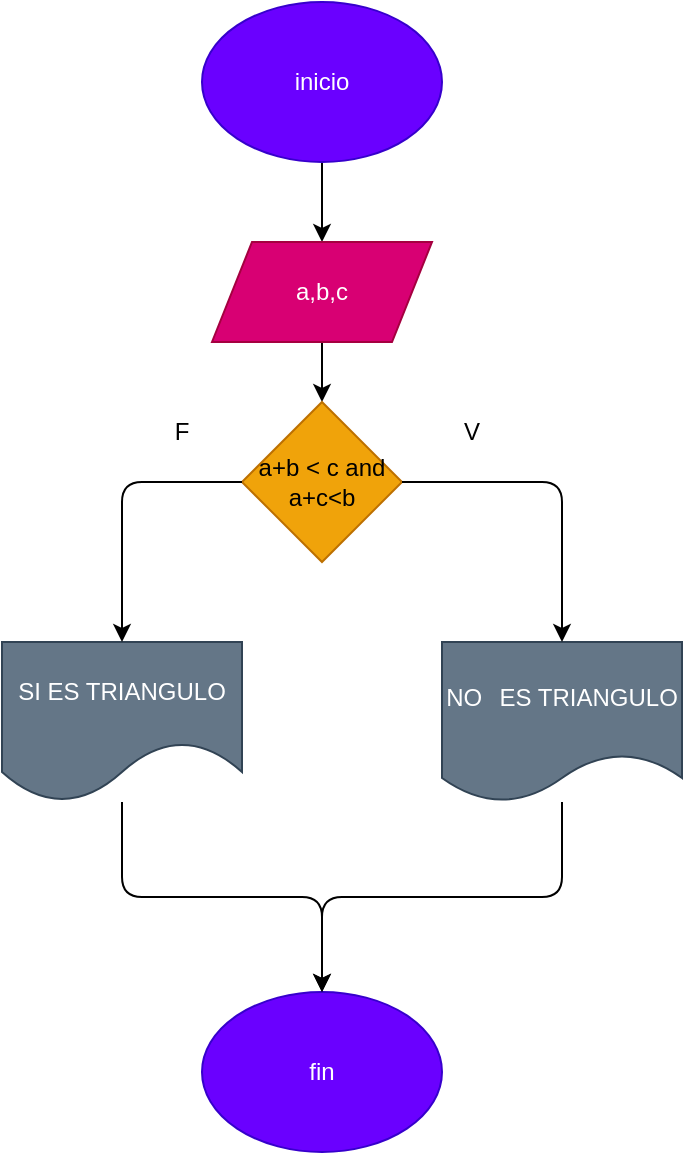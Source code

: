 <mxfile>
    <diagram id="pJR4SKmc2qzxoVj1cY1n" name="Página-1">
        <mxGraphModel dx="1166" dy="559" grid="1" gridSize="10" guides="1" tooltips="1" connect="1" arrows="1" fold="1" page="1" pageScale="1" pageWidth="827" pageHeight="1169" math="0" shadow="0">
            <root>
                <mxCell id="0"/>
                <mxCell id="1" parent="0"/>
                <mxCell id="5" style="edgeStyle=none;html=1;" parent="1" source="2" target="4" edge="1">
                    <mxGeometry relative="1" as="geometry"/>
                </mxCell>
                <mxCell id="2" value="inicio" style="ellipse;whiteSpace=wrap;html=1;fillColor=#6a00ff;fontColor=#ffffff;strokeColor=#3700CC;" parent="1" vertex="1">
                    <mxGeometry x="95" y="90" width="120" height="80" as="geometry"/>
                </mxCell>
                <mxCell id="8" style="edgeStyle=none;html=1;" parent="1" source="4" target="6" edge="1">
                    <mxGeometry relative="1" as="geometry"/>
                </mxCell>
                <mxCell id="4" value="a,b,c" style="shape=parallelogram;perimeter=parallelogramPerimeter;whiteSpace=wrap;html=1;fixedSize=1;fillColor=#d80073;fontColor=#ffffff;strokeColor=#A50040;" parent="1" vertex="1">
                    <mxGeometry x="100" y="210" width="110" height="50" as="geometry"/>
                </mxCell>
                <mxCell id="6" value="a+b &amp;lt; c and a+c&amp;lt;b" style="rhombus;whiteSpace=wrap;html=1;fillColor=#f0a30a;fontColor=#000000;strokeColor=#BD7000;" parent="1" vertex="1">
                    <mxGeometry x="115" y="290" width="80" height="80" as="geometry"/>
                </mxCell>
                <mxCell id="9" value="NO&amp;nbsp;&lt;span style=&quot;white-space: pre&quot;&gt;&#9;&lt;/span&gt;ES TRIANGULO" style="shape=document;whiteSpace=wrap;html=1;boundedLbl=1;fillColor=#647687;fontColor=#ffffff;strokeColor=#314354;" parent="1" vertex="1">
                    <mxGeometry x="215" y="410" width="120" height="80" as="geometry"/>
                </mxCell>
                <mxCell id="10" value="SI ES TRIANGULO" style="shape=document;whiteSpace=wrap;html=1;boundedLbl=1;size=0.375;fillColor=#647687;fontColor=#ffffff;strokeColor=#314354;" parent="1" vertex="1">
                    <mxGeometry x="-5" y="410" width="120" height="80" as="geometry"/>
                </mxCell>
                <mxCell id="12" value="" style="edgeStyle=segmentEdgeStyle;endArrow=classic;html=1;" parent="1" source="6" target="9" edge="1">
                    <mxGeometry width="50" height="50" relative="1" as="geometry">
                        <mxPoint x="320" y="355" as="sourcePoint"/>
                        <mxPoint x="370" y="305" as="targetPoint"/>
                    </mxGeometry>
                </mxCell>
                <mxCell id="13" value="" style="edgeStyle=segmentEdgeStyle;endArrow=classic;html=1;" parent="1" source="6" target="10" edge="1">
                    <mxGeometry width="50" height="50" relative="1" as="geometry">
                        <mxPoint x="205" y="340" as="sourcePoint"/>
                        <mxPoint x="285" y="420" as="targetPoint"/>
                    </mxGeometry>
                </mxCell>
                <mxCell id="14" value="V" style="text;html=1;strokeColor=none;fillColor=none;align=center;verticalAlign=middle;whiteSpace=wrap;rounded=0;" parent="1" vertex="1">
                    <mxGeometry x="200" y="290" width="60" height="30" as="geometry"/>
                </mxCell>
                <mxCell id="15" value="F" style="text;html=1;strokeColor=none;fillColor=none;align=center;verticalAlign=middle;whiteSpace=wrap;rounded=0;" parent="1" vertex="1">
                    <mxGeometry x="55" y="290" width="60" height="30" as="geometry"/>
                </mxCell>
                <mxCell id="16" value="fin" style="ellipse;whiteSpace=wrap;html=1;fillColor=#6a00ff;fontColor=#ffffff;strokeColor=#3700CC;" parent="1" vertex="1">
                    <mxGeometry x="95" y="585" width="120" height="80" as="geometry"/>
                </mxCell>
                <mxCell id="17" value="" style="edgeStyle=elbowEdgeStyle;elbow=vertical;endArrow=classic;html=1;" parent="1" source="9" target="16" edge="1">
                    <mxGeometry width="50" height="50" relative="1" as="geometry">
                        <mxPoint x="220" y="510" as="sourcePoint"/>
                        <mxPoint x="270" y="460" as="targetPoint"/>
                    </mxGeometry>
                </mxCell>
                <mxCell id="18" value="" style="edgeStyle=elbowEdgeStyle;elbow=vertical;endArrow=classic;html=1;" parent="1" source="10" target="16" edge="1">
                    <mxGeometry width="50" height="50" relative="1" as="geometry">
                        <mxPoint x="285" y="500" as="sourcePoint"/>
                        <mxPoint x="165" y="595" as="targetPoint"/>
                    </mxGeometry>
                </mxCell>
            </root>
        </mxGraphModel>
    </diagram>
</mxfile>